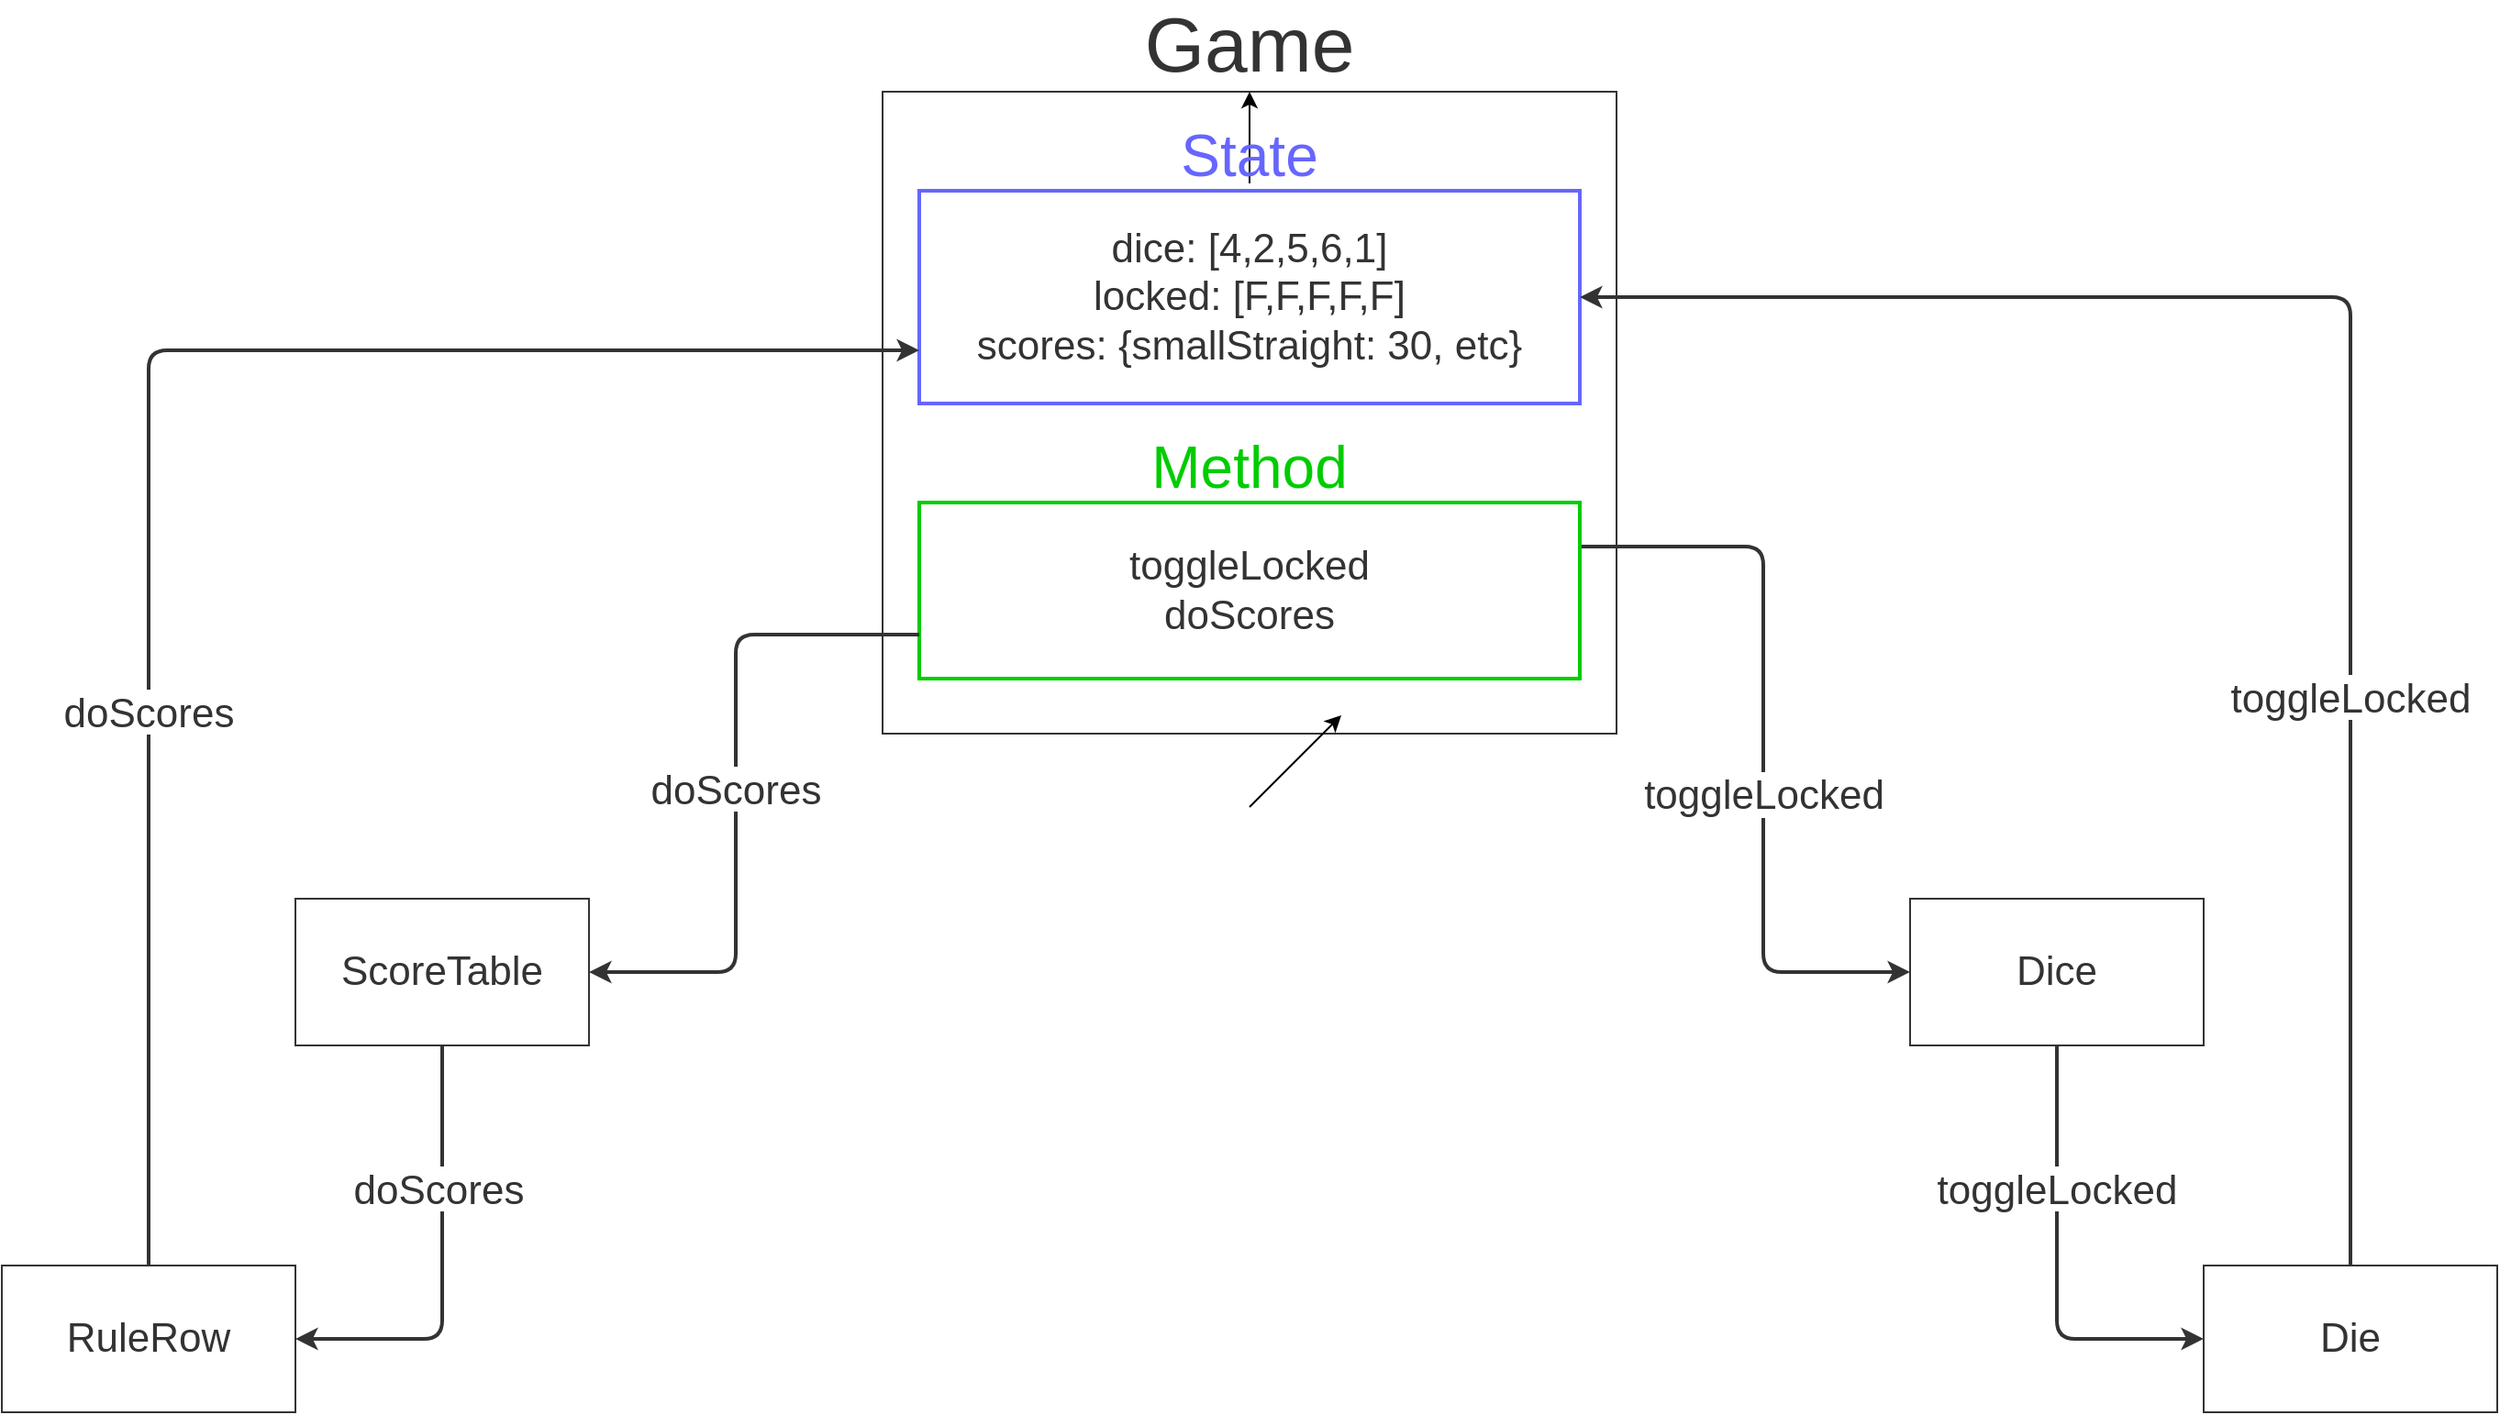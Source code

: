 <mxfile>
    <diagram id="wooim9s5SzlSpg4uVhk9" name="Components">
        <mxGraphModel dx="1796" dy="888" grid="1" gridSize="10" guides="1" tooltips="1" connect="1" arrows="1" fold="1" page="1" pageScale="1" pageWidth="1654" pageHeight="1169" background="#FFFFFF" math="0" shadow="0">
            <root>
                <mxCell id="0"/>
                <mxCell id="1" parent="0"/>
                <mxCell id="2" value="" style="rounded=0;whiteSpace=wrap;html=1;fillColor=none;strokeColor=#333333;" vertex="1" parent="1">
                    <mxGeometry x="600" y="160" width="400" height="350" as="geometry"/>
                </mxCell>
                <mxCell id="3" value="&lt;font style=&quot;font-size: 22px&quot; color=&quot;#333333&quot;&gt;Die&lt;/font&gt;" style="rounded=0;whiteSpace=wrap;html=1;fillColor=none;strokeColor=#333333;" vertex="1" parent="1">
                    <mxGeometry x="1320" y="800" width="160" height="80" as="geometry"/>
                </mxCell>
                <mxCell id="4" value="&lt;font style=&quot;font-size: 22px&quot; color=&quot;#333333&quot;&gt;RuleRow&lt;/font&gt;" style="rounded=0;whiteSpace=wrap;html=1;fillColor=none;strokeColor=#333333;" vertex="1" parent="1">
                    <mxGeometry x="120" y="800" width="160" height="80" as="geometry"/>
                </mxCell>
                <mxCell id="5" value="&lt;font color=&quot;#333333&quot; style=&quot;font-size: 22px&quot;&gt;ScoreTable&lt;/font&gt;" style="rounded=0;whiteSpace=wrap;html=1;fillColor=none;strokeColor=#333333;" vertex="1" parent="1">
                    <mxGeometry x="280" y="600" width="160" height="80" as="geometry"/>
                </mxCell>
                <mxCell id="6" value="&lt;font color=&quot;#333333&quot; style=&quot;font-size: 22px&quot;&gt;Dice&lt;/font&gt;" style="rounded=0;whiteSpace=wrap;html=1;fillColor=none;strokeColor=#333333;" vertex="1" parent="1">
                    <mxGeometry x="1160" y="600" width="160" height="80" as="geometry"/>
                </mxCell>
                <mxCell id="7" value="&lt;font style=&quot;font-size: 42px&quot;&gt;Game&lt;/font&gt;" style="text;html=1;strokeColor=none;fillColor=none;align=center;verticalAlign=middle;whiteSpace=wrap;rounded=0;fontSize=22;fontColor=#333333;" vertex="1" parent="1">
                    <mxGeometry x="770" y="120" width="60" height="30" as="geometry"/>
                </mxCell>
                <mxCell id="9" value="&lt;font color=&quot;#333333&quot; style=&quot;font-size: 22px&quot;&gt;dice: [4,2,5,6,1]&lt;br&gt;locked: [F,F,F,F,F]&lt;br&gt;scores: {smallStraight: 30, etc}&lt;br&gt;&lt;/font&gt;" style="rounded=0;whiteSpace=wrap;html=1;fillColor=none;strokeColor=#6666FF;strokeWidth=2;" vertex="1" parent="1">
                    <mxGeometry x="620" y="214" width="360" height="116" as="geometry"/>
                </mxCell>
                <mxCell id="11" style="edgeStyle=none;html=1;exitX=0.5;exitY=1;exitDx=0;exitDy=0;fontSize=32;fontColor=#6666FF;" edge="1" parent="1" source="10" target="2">
                    <mxGeometry relative="1" as="geometry"/>
                </mxCell>
                <mxCell id="10" value="&lt;span style=&quot;font-size: 32px&quot;&gt;&lt;font color=&quot;#6666ff&quot;&gt;State&lt;/font&gt;&lt;/span&gt;" style="text;html=1;strokeColor=none;fillColor=none;align=center;verticalAlign=middle;whiteSpace=wrap;rounded=0;fontSize=22;fontColor=#333333;" vertex="1" parent="1">
                    <mxGeometry x="770" y="180" width="60" height="30" as="geometry"/>
                </mxCell>
                <mxCell id="15" style="edgeStyle=none;html=1;exitX=1;exitY=0.25;exitDx=0;exitDy=0;entryX=0;entryY=0.5;entryDx=0;entryDy=0;fontSize=32;fontColor=#00CC00;strokeColor=#333333;strokeWidth=2;" edge="1" parent="1" source="12" target="6">
                    <mxGeometry relative="1" as="geometry">
                        <Array as="points">
                            <mxPoint x="1080" y="408"/>
                            <mxPoint x="1080" y="640"/>
                        </Array>
                    </mxGeometry>
                </mxCell>
                <mxCell id="18" value="&lt;font color=&quot;#333333&quot; style=&quot;font-size: 22px ; background-color: rgb(255 , 255 , 255)&quot;&gt;toggleLocked&lt;/font&gt;" style="edgeLabel;html=1;align=center;verticalAlign=middle;resizable=0;points=[];fontSize=32;fontColor=#00CC00;labelBackgroundColor=none;" vertex="1" connectable="0" parent="15">
                    <mxGeometry x="0.058" relative="1" as="geometry">
                        <mxPoint y="14" as="offset"/>
                    </mxGeometry>
                </mxCell>
                <mxCell id="12" value="&lt;font color=&quot;#333333&quot; style=&quot;font-size: 22px&quot;&gt;toggleLocked&lt;br&gt;doScores&lt;br&gt;&lt;/font&gt;" style="rounded=0;whiteSpace=wrap;html=1;fillColor=none;strokeColor=#00CC00;strokeWidth=2;" vertex="1" parent="1">
                    <mxGeometry x="620" y="384" width="360" height="96" as="geometry"/>
                </mxCell>
                <mxCell id="13" value="&lt;span style=&quot;font-size: 32px&quot;&gt;&lt;font color=&quot;#00cc00&quot;&gt;Method&lt;/font&gt;&lt;/span&gt;" style="text;html=1;strokeColor=none;fillColor=none;align=center;verticalAlign=middle;whiteSpace=wrap;rounded=0;fontSize=22;fontColor=#ffffff;" vertex="1" parent="1">
                    <mxGeometry x="770" y="350" width="60" height="30" as="geometry"/>
                </mxCell>
                <mxCell id="14" value="" style="endArrow=classic;html=1;fontSize=32;fontColor=#00CC00;" edge="1" parent="1">
                    <mxGeometry width="50" height="50" relative="1" as="geometry">
                        <mxPoint x="800" y="550" as="sourcePoint"/>
                        <mxPoint x="850" y="500" as="targetPoint"/>
                    </mxGeometry>
                </mxCell>
                <mxCell id="16" value="" style="endArrow=classic;html=1;fontSize=32;fontColor=#00CC00;strokeColor=#333333;exitX=0.5;exitY=1;exitDx=0;exitDy=0;entryX=0;entryY=0.5;entryDx=0;entryDy=0;strokeWidth=2;" edge="1" parent="1" source="6" target="3">
                    <mxGeometry width="50" height="50" relative="1" as="geometry">
                        <mxPoint x="1220" y="760" as="sourcePoint"/>
                        <mxPoint x="1270" y="710" as="targetPoint"/>
                        <Array as="points">
                            <mxPoint x="1240" y="840"/>
                        </Array>
                    </mxGeometry>
                </mxCell>
                <mxCell id="19" value="toggleLocked" style="edgeLabel;align=center;verticalAlign=middle;resizable=0;points=[];fontSize=22;fontColor=#333333;labelBackgroundColor=#FFFFFF;" vertex="1" connectable="0" parent="16">
                    <mxGeometry x="-0.367" relative="1" as="geometry">
                        <mxPoint as="offset"/>
                    </mxGeometry>
                </mxCell>
                <mxCell id="17" value="" style="endArrow=classic;html=1;fontSize=32;fontColor=#00CC00;strokeColor=#333333;strokeWidth=2;exitX=0.5;exitY=0;exitDx=0;exitDy=0;entryX=1;entryY=0.5;entryDx=0;entryDy=0;" edge="1" parent="1" source="3" target="9">
                    <mxGeometry width="50" height="50" relative="1" as="geometry">
                        <mxPoint x="800" y="550" as="sourcePoint"/>
                        <mxPoint x="850" y="500" as="targetPoint"/>
                        <Array as="points">
                            <mxPoint x="1400" y="272"/>
                        </Array>
                    </mxGeometry>
                </mxCell>
                <mxCell id="20" value="toggleLocked" style="edgeLabel;align=center;verticalAlign=middle;resizable=0;points=[];fontSize=22;fontColor=#333333;labelBackgroundColor=#FFFFFF;" vertex="1" connectable="0" parent="17">
                    <mxGeometry x="-0.342" relative="1" as="geometry">
                        <mxPoint as="offset"/>
                    </mxGeometry>
                </mxCell>
                <mxCell id="21" value="" style="endArrow=classic;html=1;fontSize=22;fontColor=#333333;strokeColor=#333333;strokeWidth=2;exitX=0;exitY=0.75;exitDx=0;exitDy=0;entryX=1;entryY=0.5;entryDx=0;entryDy=0;" edge="1" parent="1" source="12" target="5">
                    <mxGeometry width="50" height="50" relative="1" as="geometry">
                        <mxPoint x="800" y="550" as="sourcePoint"/>
                        <mxPoint x="850" y="500" as="targetPoint"/>
                        <Array as="points">
                            <mxPoint x="520" y="456"/>
                            <mxPoint x="520" y="640"/>
                        </Array>
                    </mxGeometry>
                </mxCell>
                <mxCell id="24" value="doScores" style="edgeLabel;align=center;verticalAlign=middle;resizable=0;points=[];fontSize=22;fontColor=#333333;labelBackgroundColor=#FFFFFF;" vertex="1" connectable="0" parent="21">
                    <mxGeometry relative="1" as="geometry">
                        <mxPoint as="offset"/>
                    </mxGeometry>
                </mxCell>
                <mxCell id="22" value="" style="endArrow=classic;html=1;fontSize=22;fontColor=#333333;strokeColor=#333333;strokeWidth=2;exitX=0.5;exitY=1;exitDx=0;exitDy=0;entryX=1;entryY=0.5;entryDx=0;entryDy=0;" edge="1" parent="1" source="5" target="4">
                    <mxGeometry width="50" height="50" relative="1" as="geometry">
                        <mxPoint x="800" y="550" as="sourcePoint"/>
                        <mxPoint x="850" y="500" as="targetPoint"/>
                        <Array as="points">
                            <mxPoint x="360" y="840"/>
                        </Array>
                    </mxGeometry>
                </mxCell>
                <mxCell id="25" value="doScores" style="edgeLabel;align=center;verticalAlign=middle;resizable=0;points=[];fontSize=22;fontColor=#333333;labelBackgroundColor=#FFFFFF;" vertex="1" connectable="0" parent="22">
                    <mxGeometry x="-0.367" y="-2" relative="1" as="geometry">
                        <mxPoint as="offset"/>
                    </mxGeometry>
                </mxCell>
                <mxCell id="23" value="" style="endArrow=classic;html=1;fontSize=22;fontColor=#333333;strokeColor=#333333;strokeWidth=2;exitX=0.5;exitY=0;exitDx=0;exitDy=0;entryX=0;entryY=0.75;entryDx=0;entryDy=0;" edge="1" parent="1" source="4" target="9">
                    <mxGeometry width="50" height="50" relative="1" as="geometry">
                        <mxPoint x="800" y="550" as="sourcePoint"/>
                        <mxPoint x="850" y="500" as="targetPoint"/>
                        <Array as="points">
                            <mxPoint x="200" y="301"/>
                        </Array>
                    </mxGeometry>
                </mxCell>
                <mxCell id="26" value="doScores" style="edgeLabel;align=center;verticalAlign=middle;resizable=0;points=[];fontSize=22;fontColor=#333333;labelBackgroundColor=#FFFFFF;" vertex="1" connectable="0" parent="23">
                    <mxGeometry x="-0.338" relative="1" as="geometry">
                        <mxPoint as="offset"/>
                    </mxGeometry>
                </mxCell>
            </root>
        </mxGraphModel>
    </diagram>
</mxfile>